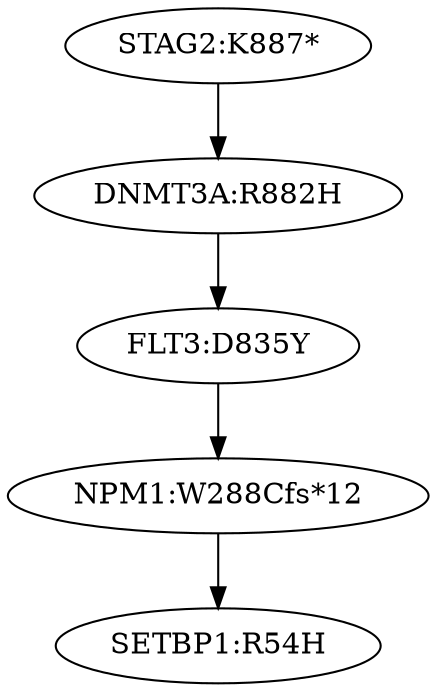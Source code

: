 digraph pt_tree1 {
v0 [label="DNMT3A:R882H"];
v1 [label="FLT3:D835Y"];
v2 [label="NPM1:W288Cfs*12"];
v3 [label="SETBP1:R54H"];
v4 [label="STAG2:K887*"];
v0 -> v1;
v1 -> v2;
v2 -> v3;
v4 -> v0;
}

